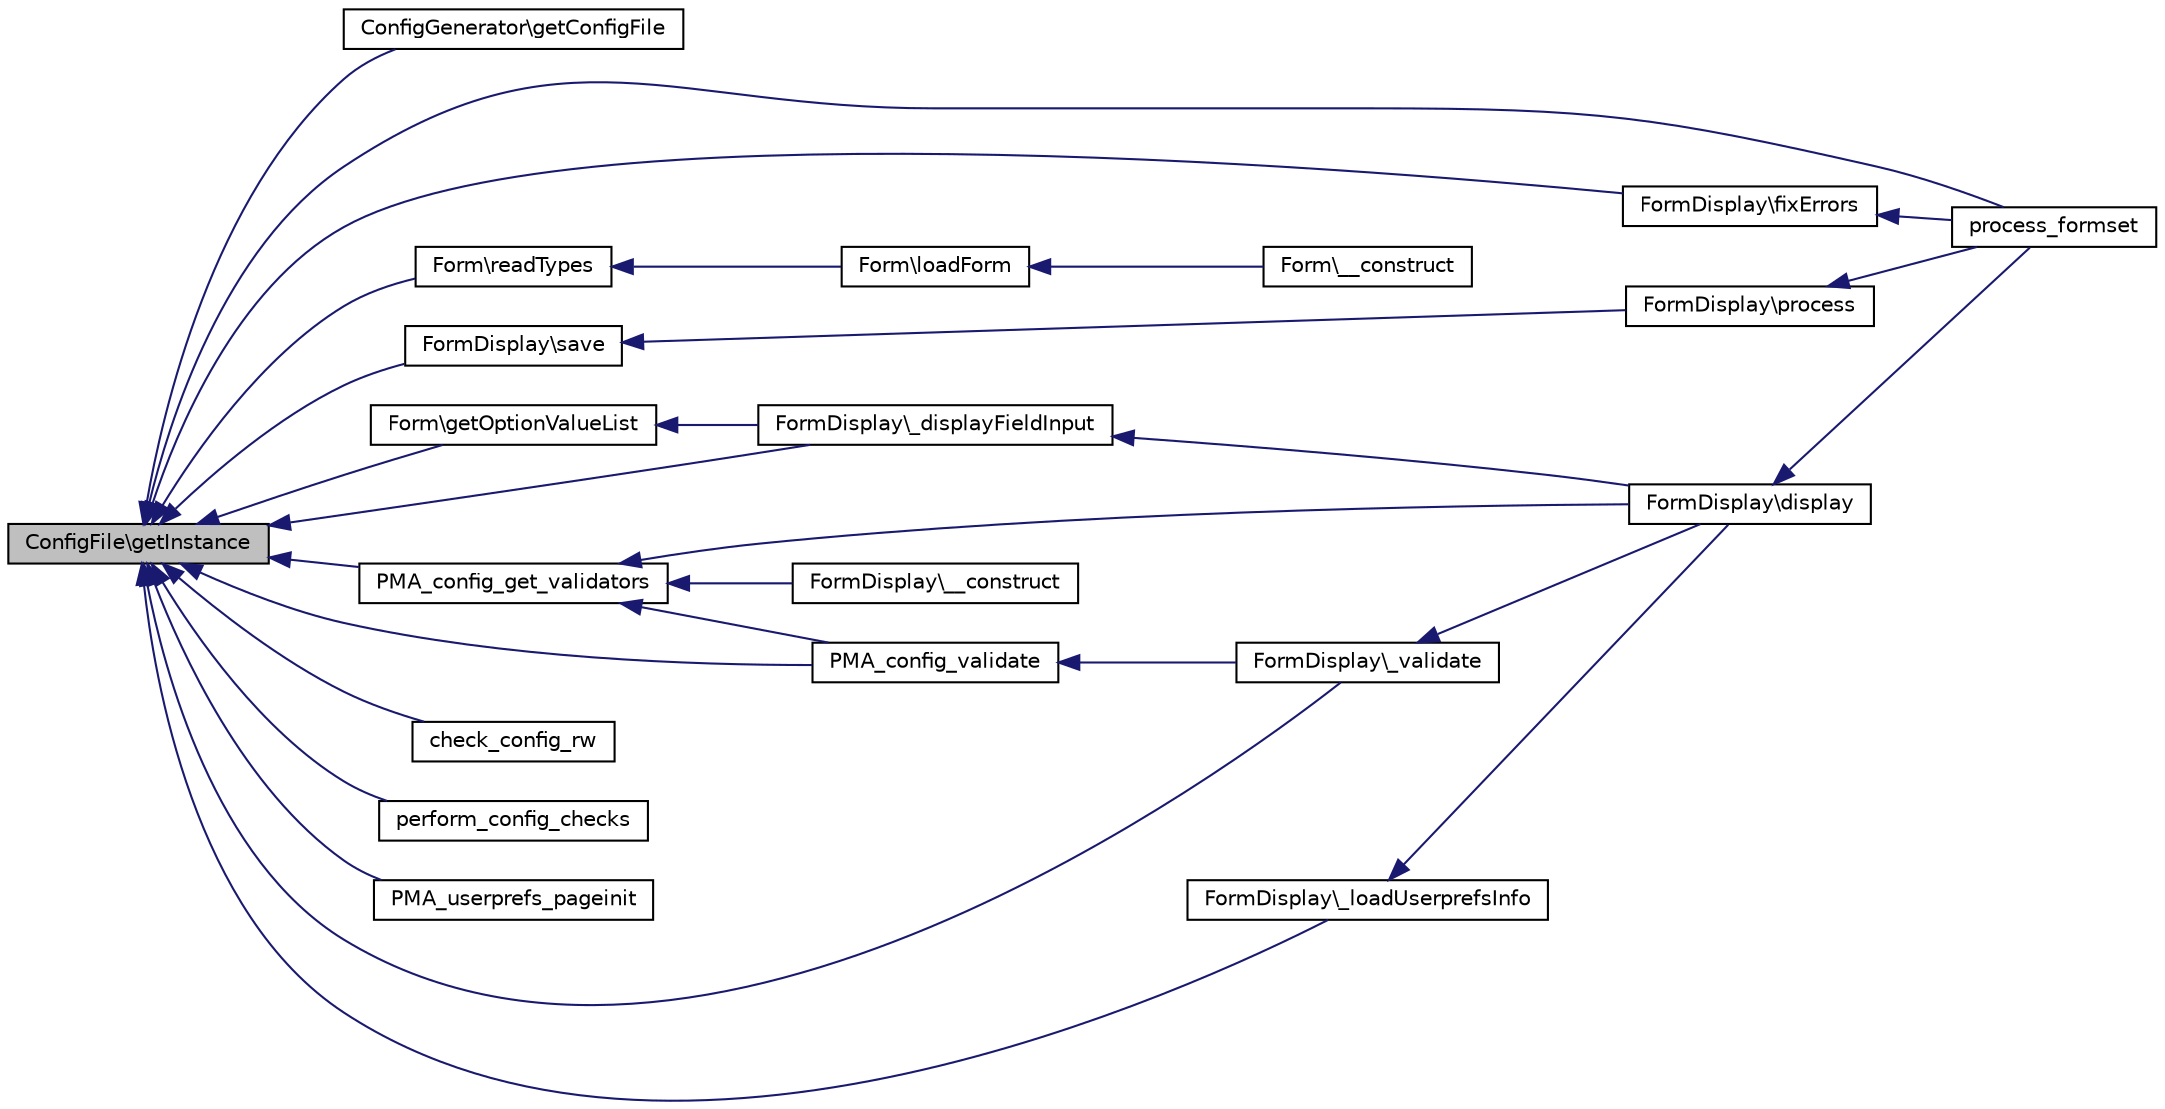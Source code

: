 digraph G
{
  edge [fontname="Helvetica",fontsize="10",labelfontname="Helvetica",labelfontsize="10"];
  node [fontname="Helvetica",fontsize="10",shape=record];
  rankdir="LR";
  Node1 [label="ConfigFile\\getInstance",height=0.2,width=0.4,color="black", fillcolor="grey75", style="filled" fontcolor="black"];
  Node1 -> Node2 [dir="back",color="midnightblue",fontsize="10",style="solid",fontname="Helvetica"];
  Node2 [label="ConfigGenerator\\getConfigFile",height=0.2,width=0.4,color="black", fillcolor="white", style="filled",URL="$classConfigGenerator.html#ab0f37b695e2324f84af5d1842e44dd67",tooltip="Creates config file."];
  Node1 -> Node3 [dir="back",color="midnightblue",fontsize="10",style="solid",fontname="Helvetica"];
  Node3 [label="Form\\getOptionValueList",height=0.2,width=0.4,color="black", fillcolor="white", style="filled",URL="$classForm.html#a695ae60fa5b4c6c8a958846de8443b25",tooltip="Returns allowed values for select fields."];
  Node3 -> Node4 [dir="back",color="midnightblue",fontsize="10",style="solid",fontname="Helvetica"];
  Node4 [label="FormDisplay\\_displayFieldInput",height=0.2,width=0.4,color="black", fillcolor="white", style="filled",URL="$classFormDisplay.html#a1b96d0630084b158c5d3b4f40c0647d8",tooltip="Prepares data for input field display and outputs HTML code."];
  Node4 -> Node5 [dir="back",color="midnightblue",fontsize="10",style="solid",fontname="Helvetica"];
  Node5 [label="FormDisplay\\display",height=0.2,width=0.4,color="black", fillcolor="white", style="filled",URL="$classFormDisplay.html#a51ce2f78d5b03fbff31e861fbb342d54",tooltip="Outputs HTML for forms."];
  Node5 -> Node6 [dir="back",color="midnightblue",fontsize="10",style="solid",fontname="Helvetica"];
  Node6 [label="process_formset",height=0.2,width=0.4,color="black", fillcolor="white", style="filled",URL="$form__processing_8lib_8php.html#a5e8f18d9567ad7721a7d713dffea63a1",tooltip="Processes forms registered in $form_display, handles error correction."];
  Node1 -> Node7 [dir="back",color="midnightblue",fontsize="10",style="solid",fontname="Helvetica"];
  Node7 [label="Form\\readTypes",height=0.2,width=0.4,color="black", fillcolor="white", style="filled",URL="$classForm.html#a902102434e943213bfa6b3bdca8f0ab9",tooltip="Reads fields&#39; types to $this-&gt;fieldsTypes."];
  Node7 -> Node8 [dir="back",color="midnightblue",fontsize="10",style="solid",fontname="Helvetica"];
  Node8 [label="Form\\loadForm",height=0.2,width=0.4,color="black", fillcolor="white", style="filled",URL="$classForm.html#aea5f91ce049fe12fc47fa6987192d8ad",tooltip="Reads form settings and prepares class to work with given subset of config file."];
  Node8 -> Node9 [dir="back",color="midnightblue",fontsize="10",style="solid",fontname="Helvetica"];
  Node9 [label="Form\\__construct",height=0.2,width=0.4,color="black", fillcolor="white", style="filled",URL="$classForm.html#a8a59e8cadc476d35897d7a6869572f97",tooltip="Constructor, reads default config values."];
  Node1 -> Node6 [dir="back",color="midnightblue",fontsize="10",style="solid",fontname="Helvetica"];
  Node1 -> Node10 [dir="back",color="midnightblue",fontsize="10",style="solid",fontname="Helvetica"];
  Node10 [label="FormDisplay\\_validate",height=0.2,width=0.4,color="black", fillcolor="white", style="filled",URL="$classFormDisplay.html#a5fe9d9f724f8484d130f3bc99e7bbe1e",tooltip="Runs validation for all registered forms."];
  Node10 -> Node5 [dir="back",color="midnightblue",fontsize="10",style="solid",fontname="Helvetica"];
  Node1 -> Node4 [dir="back",color="midnightblue",fontsize="10",style="solid",fontname="Helvetica"];
  Node1 -> Node11 [dir="back",color="midnightblue",fontsize="10",style="solid",fontname="Helvetica"];
  Node11 [label="FormDisplay\\fixErrors",height=0.2,width=0.4,color="black", fillcolor="white", style="filled",URL="$classFormDisplay.html#ae715aa04ea7f33edcb2c131b55247537",tooltip="Reverts erroneous fields to their default values."];
  Node11 -> Node6 [dir="back",color="midnightblue",fontsize="10",style="solid",fontname="Helvetica"];
  Node1 -> Node12 [dir="back",color="midnightblue",fontsize="10",style="solid",fontname="Helvetica"];
  Node12 [label="FormDisplay\\save",height=0.2,width=0.4,color="black", fillcolor="white", style="filled",URL="$classFormDisplay.html#a6d03cc4422c2504c2176e8051ead81a4",tooltip="Validates and saves form data to session."];
  Node12 -> Node13 [dir="back",color="midnightblue",fontsize="10",style="solid",fontname="Helvetica"];
  Node13 [label="FormDisplay\\process",height=0.2,width=0.4,color="black", fillcolor="white", style="filled",URL="$classFormDisplay.html#af457851b83c2d65037dceef0b3306f85",tooltip="Processes forms, returns true on successful save."];
  Node13 -> Node6 [dir="back",color="midnightblue",fontsize="10",style="solid",fontname="Helvetica"];
  Node1 -> Node14 [dir="back",color="midnightblue",fontsize="10",style="solid",fontname="Helvetica"];
  Node14 [label="FormDisplay\\_loadUserprefsInfo",height=0.2,width=0.4,color="black", fillcolor="white", style="filled",URL="$classFormDisplay.html#a312c226828d87605bd5a827d4d1640b5",tooltip="Fills out userprefs_keys and userprefs_disallow."];
  Node14 -> Node5 [dir="back",color="midnightblue",fontsize="10",style="solid",fontname="Helvetica"];
  Node1 -> Node15 [dir="back",color="midnightblue",fontsize="10",style="solid",fontname="Helvetica"];
  Node15 [label="check_config_rw",height=0.2,width=0.4,color="black", fillcolor="white", style="filled",URL="$index_8lib_8php.html#a0b8064eba64dbf2f8f31a8af4240a4b0",tooltip="Checks whether config file is readable/writable."];
  Node1 -> Node16 [dir="back",color="midnightblue",fontsize="10",style="solid",fontname="Helvetica"];
  Node16 [label="perform_config_checks",height=0.2,width=0.4,color="black", fillcolor="white", style="filled",URL="$index_8lib_8php.html#a73e3f93b46a41df74e70a37b0d68db83",tooltip="Performs various compatibility, security and consistency checks on current config."];
  Node1 -> Node17 [dir="back",color="midnightblue",fontsize="10",style="solid",fontname="Helvetica"];
  Node17 [label="PMA_userprefs_pageinit",height=0.2,width=0.4,color="black", fillcolor="white", style="filled",URL="$user__preferences_8lib_8php.html#af4305429556ec75f98b9086c143d0f86",tooltip="Common initialization for user preferences modification pages."];
  Node1 -> Node18 [dir="back",color="midnightblue",fontsize="10",style="solid",fontname="Helvetica"];
  Node18 [label="PMA_config_get_validators",height=0.2,width=0.4,color="black", fillcolor="white", style="filled",URL="$validate_8lib_8php.html#a78b7144d6c0b8f2e598772dc3106cd8b",tooltip="Returns validator list."];
  Node18 -> Node19 [dir="back",color="midnightblue",fontsize="10",style="solid",fontname="Helvetica"];
  Node19 [label="FormDisplay\\__construct",height=0.2,width=0.4,color="black", fillcolor="white", style="filled",URL="$classFormDisplay.html#a84bcba50010ddfe6e6918e2dcac99555"];
  Node18 -> Node5 [dir="back",color="midnightblue",fontsize="10",style="solid",fontname="Helvetica"];
  Node18 -> Node20 [dir="back",color="midnightblue",fontsize="10",style="solid",fontname="Helvetica"];
  Node20 [label="PMA_config_validate",height=0.2,width=0.4,color="black", fillcolor="white", style="filled",URL="$validate_8lib_8php.html#ac78631af62ebeef9234227d88b79d1b0",tooltip="Runs validation $validator_id on values $values and returns error list."];
  Node20 -> Node10 [dir="back",color="midnightblue",fontsize="10",style="solid",fontname="Helvetica"];
  Node1 -> Node20 [dir="back",color="midnightblue",fontsize="10",style="solid",fontname="Helvetica"];
}
